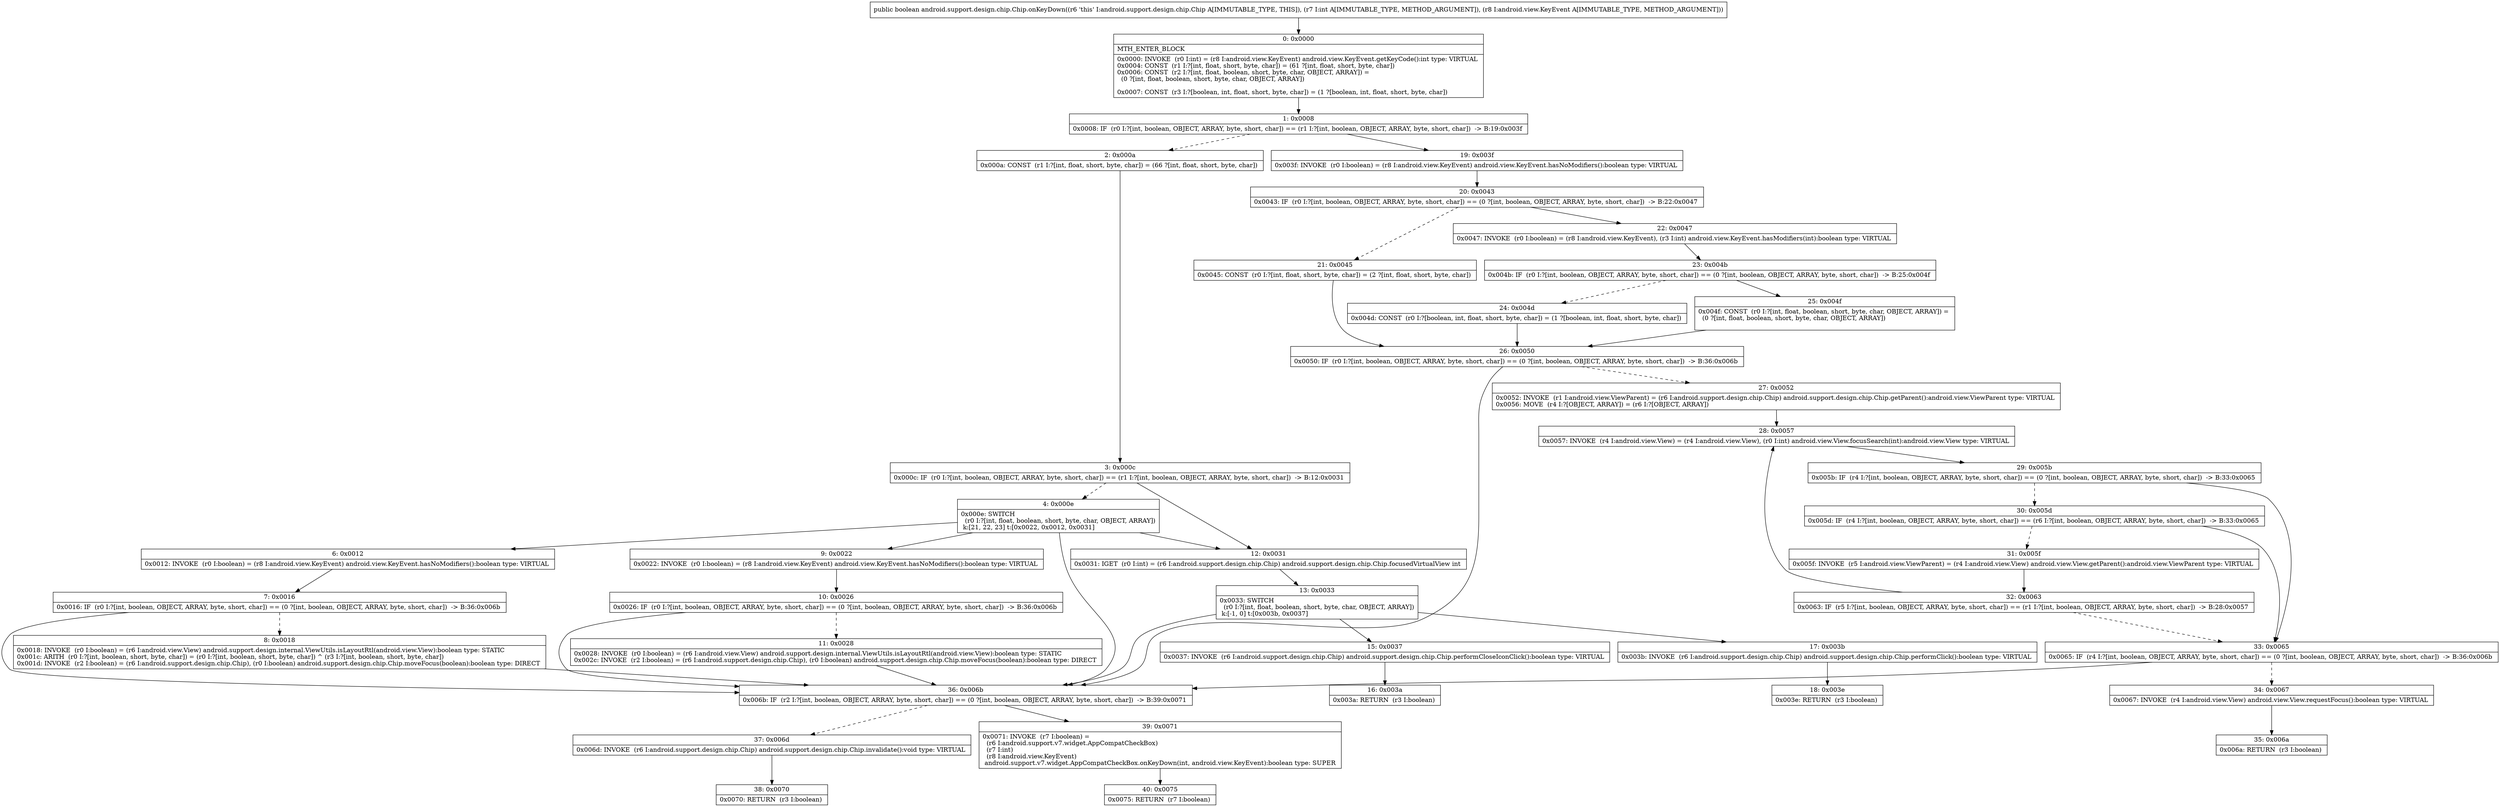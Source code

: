 digraph "CFG forandroid.support.design.chip.Chip.onKeyDown(ILandroid\/view\/KeyEvent;)Z" {
Node_0 [shape=record,label="{0\:\ 0x0000|MTH_ENTER_BLOCK\l|0x0000: INVOKE  (r0 I:int) = (r8 I:android.view.KeyEvent) android.view.KeyEvent.getKeyCode():int type: VIRTUAL \l0x0004: CONST  (r1 I:?[int, float, short, byte, char]) = (61 ?[int, float, short, byte, char]) \l0x0006: CONST  (r2 I:?[int, float, boolean, short, byte, char, OBJECT, ARRAY]) = \l  (0 ?[int, float, boolean, short, byte, char, OBJECT, ARRAY])\l \l0x0007: CONST  (r3 I:?[boolean, int, float, short, byte, char]) = (1 ?[boolean, int, float, short, byte, char]) \l}"];
Node_1 [shape=record,label="{1\:\ 0x0008|0x0008: IF  (r0 I:?[int, boolean, OBJECT, ARRAY, byte, short, char]) == (r1 I:?[int, boolean, OBJECT, ARRAY, byte, short, char])  \-\> B:19:0x003f \l}"];
Node_2 [shape=record,label="{2\:\ 0x000a|0x000a: CONST  (r1 I:?[int, float, short, byte, char]) = (66 ?[int, float, short, byte, char]) \l}"];
Node_3 [shape=record,label="{3\:\ 0x000c|0x000c: IF  (r0 I:?[int, boolean, OBJECT, ARRAY, byte, short, char]) == (r1 I:?[int, boolean, OBJECT, ARRAY, byte, short, char])  \-\> B:12:0x0031 \l}"];
Node_4 [shape=record,label="{4\:\ 0x000e|0x000e: SWITCH  \l  (r0 I:?[int, float, boolean, short, byte, char, OBJECT, ARRAY])\l k:[21, 22, 23] t:[0x0022, 0x0012, 0x0031] \l}"];
Node_6 [shape=record,label="{6\:\ 0x0012|0x0012: INVOKE  (r0 I:boolean) = (r8 I:android.view.KeyEvent) android.view.KeyEvent.hasNoModifiers():boolean type: VIRTUAL \l}"];
Node_7 [shape=record,label="{7\:\ 0x0016|0x0016: IF  (r0 I:?[int, boolean, OBJECT, ARRAY, byte, short, char]) == (0 ?[int, boolean, OBJECT, ARRAY, byte, short, char])  \-\> B:36:0x006b \l}"];
Node_8 [shape=record,label="{8\:\ 0x0018|0x0018: INVOKE  (r0 I:boolean) = (r6 I:android.view.View) android.support.design.internal.ViewUtils.isLayoutRtl(android.view.View):boolean type: STATIC \l0x001c: ARITH  (r0 I:?[int, boolean, short, byte, char]) = (r0 I:?[int, boolean, short, byte, char]) ^ (r3 I:?[int, boolean, short, byte, char]) \l0x001d: INVOKE  (r2 I:boolean) = (r6 I:android.support.design.chip.Chip), (r0 I:boolean) android.support.design.chip.Chip.moveFocus(boolean):boolean type: DIRECT \l}"];
Node_9 [shape=record,label="{9\:\ 0x0022|0x0022: INVOKE  (r0 I:boolean) = (r8 I:android.view.KeyEvent) android.view.KeyEvent.hasNoModifiers():boolean type: VIRTUAL \l}"];
Node_10 [shape=record,label="{10\:\ 0x0026|0x0026: IF  (r0 I:?[int, boolean, OBJECT, ARRAY, byte, short, char]) == (0 ?[int, boolean, OBJECT, ARRAY, byte, short, char])  \-\> B:36:0x006b \l}"];
Node_11 [shape=record,label="{11\:\ 0x0028|0x0028: INVOKE  (r0 I:boolean) = (r6 I:android.view.View) android.support.design.internal.ViewUtils.isLayoutRtl(android.view.View):boolean type: STATIC \l0x002c: INVOKE  (r2 I:boolean) = (r6 I:android.support.design.chip.Chip), (r0 I:boolean) android.support.design.chip.Chip.moveFocus(boolean):boolean type: DIRECT \l}"];
Node_12 [shape=record,label="{12\:\ 0x0031|0x0031: IGET  (r0 I:int) = (r6 I:android.support.design.chip.Chip) android.support.design.chip.Chip.focusedVirtualView int \l}"];
Node_13 [shape=record,label="{13\:\ 0x0033|0x0033: SWITCH  \l  (r0 I:?[int, float, boolean, short, byte, char, OBJECT, ARRAY])\l k:[\-1, 0] t:[0x003b, 0x0037] \l}"];
Node_15 [shape=record,label="{15\:\ 0x0037|0x0037: INVOKE  (r6 I:android.support.design.chip.Chip) android.support.design.chip.Chip.performCloseIconClick():boolean type: VIRTUAL \l}"];
Node_16 [shape=record,label="{16\:\ 0x003a|0x003a: RETURN  (r3 I:boolean) \l}"];
Node_17 [shape=record,label="{17\:\ 0x003b|0x003b: INVOKE  (r6 I:android.support.design.chip.Chip) android.support.design.chip.Chip.performClick():boolean type: VIRTUAL \l}"];
Node_18 [shape=record,label="{18\:\ 0x003e|0x003e: RETURN  (r3 I:boolean) \l}"];
Node_19 [shape=record,label="{19\:\ 0x003f|0x003f: INVOKE  (r0 I:boolean) = (r8 I:android.view.KeyEvent) android.view.KeyEvent.hasNoModifiers():boolean type: VIRTUAL \l}"];
Node_20 [shape=record,label="{20\:\ 0x0043|0x0043: IF  (r0 I:?[int, boolean, OBJECT, ARRAY, byte, short, char]) == (0 ?[int, boolean, OBJECT, ARRAY, byte, short, char])  \-\> B:22:0x0047 \l}"];
Node_21 [shape=record,label="{21\:\ 0x0045|0x0045: CONST  (r0 I:?[int, float, short, byte, char]) = (2 ?[int, float, short, byte, char]) \l}"];
Node_22 [shape=record,label="{22\:\ 0x0047|0x0047: INVOKE  (r0 I:boolean) = (r8 I:android.view.KeyEvent), (r3 I:int) android.view.KeyEvent.hasModifiers(int):boolean type: VIRTUAL \l}"];
Node_23 [shape=record,label="{23\:\ 0x004b|0x004b: IF  (r0 I:?[int, boolean, OBJECT, ARRAY, byte, short, char]) == (0 ?[int, boolean, OBJECT, ARRAY, byte, short, char])  \-\> B:25:0x004f \l}"];
Node_24 [shape=record,label="{24\:\ 0x004d|0x004d: CONST  (r0 I:?[boolean, int, float, short, byte, char]) = (1 ?[boolean, int, float, short, byte, char]) \l}"];
Node_25 [shape=record,label="{25\:\ 0x004f|0x004f: CONST  (r0 I:?[int, float, boolean, short, byte, char, OBJECT, ARRAY]) = \l  (0 ?[int, float, boolean, short, byte, char, OBJECT, ARRAY])\l \l}"];
Node_26 [shape=record,label="{26\:\ 0x0050|0x0050: IF  (r0 I:?[int, boolean, OBJECT, ARRAY, byte, short, char]) == (0 ?[int, boolean, OBJECT, ARRAY, byte, short, char])  \-\> B:36:0x006b \l}"];
Node_27 [shape=record,label="{27\:\ 0x0052|0x0052: INVOKE  (r1 I:android.view.ViewParent) = (r6 I:android.support.design.chip.Chip) android.support.design.chip.Chip.getParent():android.view.ViewParent type: VIRTUAL \l0x0056: MOVE  (r4 I:?[OBJECT, ARRAY]) = (r6 I:?[OBJECT, ARRAY]) \l}"];
Node_28 [shape=record,label="{28\:\ 0x0057|0x0057: INVOKE  (r4 I:android.view.View) = (r4 I:android.view.View), (r0 I:int) android.view.View.focusSearch(int):android.view.View type: VIRTUAL \l}"];
Node_29 [shape=record,label="{29\:\ 0x005b|0x005b: IF  (r4 I:?[int, boolean, OBJECT, ARRAY, byte, short, char]) == (0 ?[int, boolean, OBJECT, ARRAY, byte, short, char])  \-\> B:33:0x0065 \l}"];
Node_30 [shape=record,label="{30\:\ 0x005d|0x005d: IF  (r4 I:?[int, boolean, OBJECT, ARRAY, byte, short, char]) == (r6 I:?[int, boolean, OBJECT, ARRAY, byte, short, char])  \-\> B:33:0x0065 \l}"];
Node_31 [shape=record,label="{31\:\ 0x005f|0x005f: INVOKE  (r5 I:android.view.ViewParent) = (r4 I:android.view.View) android.view.View.getParent():android.view.ViewParent type: VIRTUAL \l}"];
Node_32 [shape=record,label="{32\:\ 0x0063|0x0063: IF  (r5 I:?[int, boolean, OBJECT, ARRAY, byte, short, char]) == (r1 I:?[int, boolean, OBJECT, ARRAY, byte, short, char])  \-\> B:28:0x0057 \l}"];
Node_33 [shape=record,label="{33\:\ 0x0065|0x0065: IF  (r4 I:?[int, boolean, OBJECT, ARRAY, byte, short, char]) == (0 ?[int, boolean, OBJECT, ARRAY, byte, short, char])  \-\> B:36:0x006b \l}"];
Node_34 [shape=record,label="{34\:\ 0x0067|0x0067: INVOKE  (r4 I:android.view.View) android.view.View.requestFocus():boolean type: VIRTUAL \l}"];
Node_35 [shape=record,label="{35\:\ 0x006a|0x006a: RETURN  (r3 I:boolean) \l}"];
Node_36 [shape=record,label="{36\:\ 0x006b|0x006b: IF  (r2 I:?[int, boolean, OBJECT, ARRAY, byte, short, char]) == (0 ?[int, boolean, OBJECT, ARRAY, byte, short, char])  \-\> B:39:0x0071 \l}"];
Node_37 [shape=record,label="{37\:\ 0x006d|0x006d: INVOKE  (r6 I:android.support.design.chip.Chip) android.support.design.chip.Chip.invalidate():void type: VIRTUAL \l}"];
Node_38 [shape=record,label="{38\:\ 0x0070|0x0070: RETURN  (r3 I:boolean) \l}"];
Node_39 [shape=record,label="{39\:\ 0x0071|0x0071: INVOKE  (r7 I:boolean) = \l  (r6 I:android.support.v7.widget.AppCompatCheckBox)\l  (r7 I:int)\l  (r8 I:android.view.KeyEvent)\l android.support.v7.widget.AppCompatCheckBox.onKeyDown(int, android.view.KeyEvent):boolean type: SUPER \l}"];
Node_40 [shape=record,label="{40\:\ 0x0075|0x0075: RETURN  (r7 I:boolean) \l}"];
MethodNode[shape=record,label="{public boolean android.support.design.chip.Chip.onKeyDown((r6 'this' I:android.support.design.chip.Chip A[IMMUTABLE_TYPE, THIS]), (r7 I:int A[IMMUTABLE_TYPE, METHOD_ARGUMENT]), (r8 I:android.view.KeyEvent A[IMMUTABLE_TYPE, METHOD_ARGUMENT])) }"];
MethodNode -> Node_0;
Node_0 -> Node_1;
Node_1 -> Node_2[style=dashed];
Node_1 -> Node_19;
Node_2 -> Node_3;
Node_3 -> Node_4[style=dashed];
Node_3 -> Node_12;
Node_4 -> Node_6;
Node_4 -> Node_9;
Node_4 -> Node_12;
Node_4 -> Node_36;
Node_6 -> Node_7;
Node_7 -> Node_8[style=dashed];
Node_7 -> Node_36;
Node_8 -> Node_36;
Node_9 -> Node_10;
Node_10 -> Node_11[style=dashed];
Node_10 -> Node_36;
Node_11 -> Node_36;
Node_12 -> Node_13;
Node_13 -> Node_15;
Node_13 -> Node_17;
Node_13 -> Node_36;
Node_15 -> Node_16;
Node_17 -> Node_18;
Node_19 -> Node_20;
Node_20 -> Node_21[style=dashed];
Node_20 -> Node_22;
Node_21 -> Node_26;
Node_22 -> Node_23;
Node_23 -> Node_24[style=dashed];
Node_23 -> Node_25;
Node_24 -> Node_26;
Node_25 -> Node_26;
Node_26 -> Node_27[style=dashed];
Node_26 -> Node_36;
Node_27 -> Node_28;
Node_28 -> Node_29;
Node_29 -> Node_30[style=dashed];
Node_29 -> Node_33;
Node_30 -> Node_31[style=dashed];
Node_30 -> Node_33;
Node_31 -> Node_32;
Node_32 -> Node_28;
Node_32 -> Node_33[style=dashed];
Node_33 -> Node_34[style=dashed];
Node_33 -> Node_36;
Node_34 -> Node_35;
Node_36 -> Node_37[style=dashed];
Node_36 -> Node_39;
Node_37 -> Node_38;
Node_39 -> Node_40;
}

